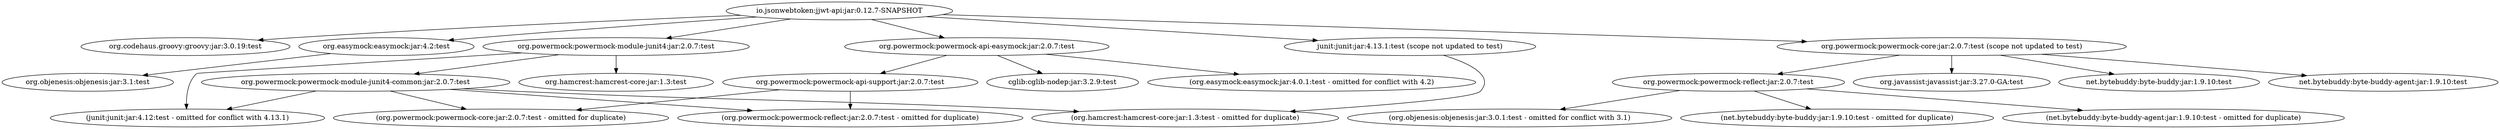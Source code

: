 digraph api {
	"io.jsonwebtoken:jjwt-api:jar:0.12.7-SNAPSHOT" -> "org.codehaus.groovy:groovy:jar:3.0.19:test" ; 
	"io.jsonwebtoken:jjwt-api:jar:0.12.7-SNAPSHOT" -> "org.easymock:easymock:jar:4.2:test" ; 
	"io.jsonwebtoken:jjwt-api:jar:0.12.7-SNAPSHOT" -> "org.powermock:powermock-module-junit4:jar:2.0.7:test" ; 
	"io.jsonwebtoken:jjwt-api:jar:0.12.7-SNAPSHOT" -> "org.powermock:powermock-api-easymock:jar:2.0.7:test" ; 
	"io.jsonwebtoken:jjwt-api:jar:0.12.7-SNAPSHOT" -> "org.powermock:powermock-core:jar:2.0.7:test (scope not updated to test)" ; 
	"io.jsonwebtoken:jjwt-api:jar:0.12.7-SNAPSHOT" -> "junit:junit:jar:4.13.1:test (scope not updated to test)" ; 
	"org.easymock:easymock:jar:4.2:test" -> "org.objenesis:objenesis:jar:3.1:test" ; 
	"org.powermock:powermock-module-junit4:jar:2.0.7:test" -> "org.powermock:powermock-module-junit4-common:jar:2.0.7:test" ; 
	"org.powermock:powermock-module-junit4:jar:2.0.7:test" -> "(junit:junit:jar:4.12:test - omitted for conflict with 4.13.1)" ; 
	"org.powermock:powermock-module-junit4:jar:2.0.7:test" -> "org.hamcrest:hamcrest-core:jar:1.3:test" ; 
	"org.powermock:powermock-module-junit4-common:jar:2.0.7:test" -> "(org.powermock:powermock-reflect:jar:2.0.7:test - omitted for duplicate)" ; 
	"org.powermock:powermock-module-junit4-common:jar:2.0.7:test" -> "(org.powermock:powermock-core:jar:2.0.7:test - omitted for duplicate)" ; 
	"org.powermock:powermock-module-junit4-common:jar:2.0.7:test" -> "(junit:junit:jar:4.12:test - omitted for conflict with 4.13.1)" ; 
	"org.powermock:powermock-module-junit4-common:jar:2.0.7:test" -> "(org.hamcrest:hamcrest-core:jar:1.3:test - omitted for duplicate)" ; 
	"org.powermock:powermock-api-easymock:jar:2.0.7:test" -> "org.powermock:powermock-api-support:jar:2.0.7:test" ; 
	"org.powermock:powermock-api-easymock:jar:2.0.7:test" -> "cglib:cglib-nodep:jar:3.2.9:test" ; 
	"org.powermock:powermock-api-easymock:jar:2.0.7:test" -> "(org.easymock:easymock:jar:4.0.1:test - omitted for conflict with 4.2)" ; 
	"org.powermock:powermock-api-support:jar:2.0.7:test" -> "(org.powermock:powermock-reflect:jar:2.0.7:test - omitted for duplicate)" ; 
	"org.powermock:powermock-api-support:jar:2.0.7:test" -> "(org.powermock:powermock-core:jar:2.0.7:test - omitted for duplicate)" ; 
	"org.powermock:powermock-core:jar:2.0.7:test (scope not updated to test)" -> "org.powermock:powermock-reflect:jar:2.0.7:test" ; 
	"org.powermock:powermock-core:jar:2.0.7:test (scope not updated to test)" -> "org.javassist:javassist:jar:3.27.0-GA:test" ; 
	"org.powermock:powermock-core:jar:2.0.7:test (scope not updated to test)" -> "net.bytebuddy:byte-buddy:jar:1.9.10:test" ; 
	"org.powermock:powermock-core:jar:2.0.7:test (scope not updated to test)" -> "net.bytebuddy:byte-buddy-agent:jar:1.9.10:test" ; 
	"org.powermock:powermock-reflect:jar:2.0.7:test" -> "(org.objenesis:objenesis:jar:3.0.1:test - omitted for conflict with 3.1)" ; 
	"org.powermock:powermock-reflect:jar:2.0.7:test" -> "(net.bytebuddy:byte-buddy:jar:1.9.10:test - omitted for duplicate)" ; 
	"org.powermock:powermock-reflect:jar:2.0.7:test" -> "(net.bytebuddy:byte-buddy-agent:jar:1.9.10:test - omitted for duplicate)" ; 
	"junit:junit:jar:4.13.1:test (scope not updated to test)" -> "(org.hamcrest:hamcrest-core:jar:1.3:test - omitted for duplicate)" ; 
}
digraph gson {
	"io.jsonwebtoken:jjwt-gson:jar:0.12.7-SNAPSHOT" -> "io.jsonwebtoken:jjwt-api:jar:0.12.7-SNAPSHOT:compile" ; 
	"io.jsonwebtoken:jjwt-gson:jar:0.12.7-SNAPSHOT" -> "com.google.code.gson:gson:jar:2.9.0:compile" ; 
	"io.jsonwebtoken:jjwt-gson:jar:0.12.7-SNAPSHOT" -> "org.codehaus.groovy:groovy:jar:3.0.19:test" ; 
	"io.jsonwebtoken:jjwt-gson:jar:0.12.7-SNAPSHOT" -> "org.easymock:easymock:jar:4.2:test" ; 
	"io.jsonwebtoken:jjwt-gson:jar:0.12.7-SNAPSHOT" -> "org.powermock:powermock-module-junit4:jar:2.0.7:test" ; 
	"io.jsonwebtoken:jjwt-gson:jar:0.12.7-SNAPSHOT" -> "org.powermock:powermock-api-easymock:jar:2.0.7:test" ; 
	"io.jsonwebtoken:jjwt-gson:jar:0.12.7-SNAPSHOT" -> "org.powermock:powermock-core:jar:2.0.7:test (scope not updated to test)" ; 
	"io.jsonwebtoken:jjwt-gson:jar:0.12.7-SNAPSHOT" -> "junit:junit:jar:4.13.1:test (scope not updated to test)" ; 
	"org.easymock:easymock:jar:4.2:test" -> "org.objenesis:objenesis:jar:3.1:test" ; 
	"org.powermock:powermock-module-junit4:jar:2.0.7:test" -> "org.powermock:powermock-module-junit4-common:jar:2.0.7:test" ; 
	"org.powermock:powermock-module-junit4:jar:2.0.7:test" -> "(junit:junit:jar:4.12:test - omitted for conflict with 4.13.1)" ; 
	"org.powermock:powermock-module-junit4:jar:2.0.7:test" -> "org.hamcrest:hamcrest-core:jar:1.3:test" ; 
	"org.powermock:powermock-module-junit4-common:jar:2.0.7:test" -> "(org.powermock:powermock-reflect:jar:2.0.7:test - omitted for duplicate)" ; 
	"org.powermock:powermock-module-junit4-common:jar:2.0.7:test" -> "(org.powermock:powermock-core:jar:2.0.7:test - omitted for duplicate)" ; 
	"org.powermock:powermock-module-junit4-common:jar:2.0.7:test" -> "(junit:junit:jar:4.12:test - omitted for conflict with 4.13.1)" ; 
	"org.powermock:powermock-module-junit4-common:jar:2.0.7:test" -> "(org.hamcrest:hamcrest-core:jar:1.3:test - omitted for duplicate)" ; 
	"org.powermock:powermock-api-easymock:jar:2.0.7:test" -> "org.powermock:powermock-api-support:jar:2.0.7:test" ; 
	"org.powermock:powermock-api-easymock:jar:2.0.7:test" -> "cglib:cglib-nodep:jar:3.2.9:test" ; 
	"org.powermock:powermock-api-easymock:jar:2.0.7:test" -> "(org.easymock:easymock:jar:4.0.1:test - omitted for conflict with 4.2)" ; 
	"org.powermock:powermock-api-support:jar:2.0.7:test" -> "(org.powermock:powermock-reflect:jar:2.0.7:test - omitted for duplicate)" ; 
	"org.powermock:powermock-api-support:jar:2.0.7:test" -> "(org.powermock:powermock-core:jar:2.0.7:test - omitted for duplicate)" ; 
	"org.powermock:powermock-core:jar:2.0.7:test (scope not updated to test)" -> "org.powermock:powermock-reflect:jar:2.0.7:test" ; 
	"org.powermock:powermock-core:jar:2.0.7:test (scope not updated to test)" -> "org.javassist:javassist:jar:3.27.0-GA:test" ; 
	"org.powermock:powermock-core:jar:2.0.7:test (scope not updated to test)" -> "net.bytebuddy:byte-buddy:jar:1.9.10:test" ; 
	"org.powermock:powermock-core:jar:2.0.7:test (scope not updated to test)" -> "net.bytebuddy:byte-buddy-agent:jar:1.9.10:test" ; 
	"org.powermock:powermock-reflect:jar:2.0.7:test" -> "(org.objenesis:objenesis:jar:3.0.1:test - omitted for conflict with 3.1)" ; 
	"org.powermock:powermock-reflect:jar:2.0.7:test" -> "(net.bytebuddy:byte-buddy:jar:1.9.10:test - omitted for duplicate)" ; 
	"org.powermock:powermock-reflect:jar:2.0.7:test" -> "(net.bytebuddy:byte-buddy-agent:jar:1.9.10:test - omitted for duplicate)" ; 
	"junit:junit:jar:4.13.1:test (scope not updated to test)" -> "(org.hamcrest:hamcrest-core:jar:1.3:test - omitted for duplicate)" ; 
}
digraph jackson {
	"io.jsonwebtoken:jjwt-jackson:jar:0.12.7-SNAPSHOT" -> "io.jsonwebtoken:jjwt-api:jar:0.12.7-SNAPSHOT:compile" ; 
	"io.jsonwebtoken:jjwt-jackson:jar:0.12.7-SNAPSHOT" -> "com.fasterxml.jackson.core:jackson-databind:jar:2.12.7.1:compile" ; 
	"io.jsonwebtoken:jjwt-jackson:jar:0.12.7-SNAPSHOT" -> "org.codehaus.groovy:groovy:jar:3.0.19:test" ; 
	"io.jsonwebtoken:jjwt-jackson:jar:0.12.7-SNAPSHOT" -> "org.easymock:easymock:jar:4.2:test" ; 
	"io.jsonwebtoken:jjwt-jackson:jar:0.12.7-SNAPSHOT" -> "org.powermock:powermock-module-junit4:jar:2.0.7:test" ; 
	"io.jsonwebtoken:jjwt-jackson:jar:0.12.7-SNAPSHOT" -> "org.powermock:powermock-api-easymock:jar:2.0.7:test" ; 
	"io.jsonwebtoken:jjwt-jackson:jar:0.12.7-SNAPSHOT" -> "org.powermock:powermock-core:jar:2.0.7:test (scope not updated to test)" ; 
	"io.jsonwebtoken:jjwt-jackson:jar:0.12.7-SNAPSHOT" -> "junit:junit:jar:4.13.1:test (scope not updated to test)" ; 
	"com.fasterxml.jackson.core:jackson-databind:jar:2.12.7.1:compile" -> "com.fasterxml.jackson.core:jackson-annotations:jar:2.12.7:compile" ; 
	"com.fasterxml.jackson.core:jackson-databind:jar:2.12.7.1:compile" -> "com.fasterxml.jackson.core:jackson-core:jar:2.12.7:compile" ; 
	"org.easymock:easymock:jar:4.2:test" -> "org.objenesis:objenesis:jar:3.1:test" ; 
	"org.powermock:powermock-module-junit4:jar:2.0.7:test" -> "org.powermock:powermock-module-junit4-common:jar:2.0.7:test" ; 
	"org.powermock:powermock-module-junit4:jar:2.0.7:test" -> "(junit:junit:jar:4.12:test - omitted for conflict with 4.13.1)" ; 
	"org.powermock:powermock-module-junit4:jar:2.0.7:test" -> "org.hamcrest:hamcrest-core:jar:1.3:test" ; 
	"org.powermock:powermock-module-junit4-common:jar:2.0.7:test" -> "(org.powermock:powermock-reflect:jar:2.0.7:test - omitted for duplicate)" ; 
	"org.powermock:powermock-module-junit4-common:jar:2.0.7:test" -> "(org.powermock:powermock-core:jar:2.0.7:test - omitted for duplicate)" ; 
	"org.powermock:powermock-module-junit4-common:jar:2.0.7:test" -> "(junit:junit:jar:4.12:test - omitted for conflict with 4.13.1)" ; 
	"org.powermock:powermock-module-junit4-common:jar:2.0.7:test" -> "(org.hamcrest:hamcrest-core:jar:1.3:test - omitted for duplicate)" ; 
	"org.powermock:powermock-api-easymock:jar:2.0.7:test" -> "org.powermock:powermock-api-support:jar:2.0.7:test" ; 
	"org.powermock:powermock-api-easymock:jar:2.0.7:test" -> "cglib:cglib-nodep:jar:3.2.9:test" ; 
	"org.powermock:powermock-api-easymock:jar:2.0.7:test" -> "(org.easymock:easymock:jar:4.0.1:test - omitted for conflict with 4.2)" ; 
	"org.powermock:powermock-api-support:jar:2.0.7:test" -> "(org.powermock:powermock-reflect:jar:2.0.7:test - omitted for duplicate)" ; 
	"org.powermock:powermock-api-support:jar:2.0.7:test" -> "(org.powermock:powermock-core:jar:2.0.7:test - omitted for duplicate)" ; 
	"org.powermock:powermock-core:jar:2.0.7:test (scope not updated to test)" -> "org.powermock:powermock-reflect:jar:2.0.7:test" ; 
	"org.powermock:powermock-core:jar:2.0.7:test (scope not updated to test)" -> "org.javassist:javassist:jar:3.27.0-GA:test" ; 
	"org.powermock:powermock-core:jar:2.0.7:test (scope not updated to test)" -> "net.bytebuddy:byte-buddy:jar:1.9.10:test" ; 
	"org.powermock:powermock-core:jar:2.0.7:test (scope not updated to test)" -> "net.bytebuddy:byte-buddy-agent:jar:1.9.10:test" ; 
	"org.powermock:powermock-reflect:jar:2.0.7:test" -> "(org.objenesis:objenesis:jar:3.0.1:test - omitted for conflict with 3.1)" ; 
	"org.powermock:powermock-reflect:jar:2.0.7:test" -> "(net.bytebuddy:byte-buddy:jar:1.9.10:test - omitted for duplicate)" ; 
	"org.powermock:powermock-reflect:jar:2.0.7:test" -> "(net.bytebuddy:byte-buddy-agent:jar:1.9.10:test - omitted for duplicate)" ; 
	"junit:junit:jar:4.13.1:test (scope not updated to test)" -> "(org.hamcrest:hamcrest-core:jar:1.3:test - omitted for duplicate)" ; 
}
digraph orgjson {
	"io.jsonwebtoken:jjwt-orgjson:jar:0.12.7-SNAPSHOT" -> "io.jsonwebtoken:jjwt-api:jar:0.12.7-SNAPSHOT:compile" ; 
	"io.jsonwebtoken:jjwt-orgjson:jar:0.12.7-SNAPSHOT" -> "org.json:json:jar:20231013:compile" ; 
	"io.jsonwebtoken:jjwt-orgjson:jar:0.12.7-SNAPSHOT" -> "org.codehaus.groovy:groovy:jar:3.0.19:test" ; 
	"io.jsonwebtoken:jjwt-orgjson:jar:0.12.7-SNAPSHOT" -> "org.easymock:easymock:jar:4.2:test" ; 
	"io.jsonwebtoken:jjwt-orgjson:jar:0.12.7-SNAPSHOT" -> "org.powermock:powermock-module-junit4:jar:2.0.7:test" ; 
	"io.jsonwebtoken:jjwt-orgjson:jar:0.12.7-SNAPSHOT" -> "org.powermock:powermock-api-easymock:jar:2.0.7:test" ; 
	"io.jsonwebtoken:jjwt-orgjson:jar:0.12.7-SNAPSHOT" -> "org.powermock:powermock-core:jar:2.0.7:test (scope not updated to test)" ; 
	"io.jsonwebtoken:jjwt-orgjson:jar:0.12.7-SNAPSHOT" -> "junit:junit:jar:4.13.1:test (scope not updated to test)" ; 
	"org.easymock:easymock:jar:4.2:test" -> "org.objenesis:objenesis:jar:3.1:test" ; 
	"org.powermock:powermock-module-junit4:jar:2.0.7:test" -> "org.powermock:powermock-module-junit4-common:jar:2.0.7:test" ; 
	"org.powermock:powermock-module-junit4:jar:2.0.7:test" -> "(junit:junit:jar:4.12:test - omitted for conflict with 4.13.1)" ; 
	"org.powermock:powermock-module-junit4:jar:2.0.7:test" -> "org.hamcrest:hamcrest-core:jar:1.3:test" ; 
	"org.powermock:powermock-module-junit4-common:jar:2.0.7:test" -> "(org.powermock:powermock-reflect:jar:2.0.7:test - omitted for duplicate)" ; 
	"org.powermock:powermock-module-junit4-common:jar:2.0.7:test" -> "(org.powermock:powermock-core:jar:2.0.7:test - omitted for duplicate)" ; 
	"org.powermock:powermock-module-junit4-common:jar:2.0.7:test" -> "(junit:junit:jar:4.12:test - omitted for conflict with 4.13.1)" ; 
	"org.powermock:powermock-module-junit4-common:jar:2.0.7:test" -> "(org.hamcrest:hamcrest-core:jar:1.3:test - omitted for duplicate)" ; 
	"org.powermock:powermock-api-easymock:jar:2.0.7:test" -> "org.powermock:powermock-api-support:jar:2.0.7:test" ; 
	"org.powermock:powermock-api-easymock:jar:2.0.7:test" -> "cglib:cglib-nodep:jar:3.2.9:test" ; 
	"org.powermock:powermock-api-easymock:jar:2.0.7:test" -> "(org.easymock:easymock:jar:4.0.1:test - omitted for conflict with 4.2)" ; 
	"org.powermock:powermock-api-support:jar:2.0.7:test" -> "(org.powermock:powermock-reflect:jar:2.0.7:test - omitted for duplicate)" ; 
	"org.powermock:powermock-api-support:jar:2.0.7:test" -> "(org.powermock:powermock-core:jar:2.0.7:test - omitted for duplicate)" ; 
	"org.powermock:powermock-core:jar:2.0.7:test (scope not updated to test)" -> "org.powermock:powermock-reflect:jar:2.0.7:test" ; 
	"org.powermock:powermock-core:jar:2.0.7:test (scope not updated to test)" -> "org.javassist:javassist:jar:3.27.0-GA:test" ; 
	"org.powermock:powermock-core:jar:2.0.7:test (scope not updated to test)" -> "net.bytebuddy:byte-buddy:jar:1.9.10:test" ; 
	"org.powermock:powermock-core:jar:2.0.7:test (scope not updated to test)" -> "net.bytebuddy:byte-buddy-agent:jar:1.9.10:test" ; 
	"org.powermock:powermock-reflect:jar:2.0.7:test" -> "(org.objenesis:objenesis:jar:3.0.1:test - omitted for conflict with 3.1)" ; 
	"org.powermock:powermock-reflect:jar:2.0.7:test" -> "(net.bytebuddy:byte-buddy:jar:1.9.10:test - omitted for duplicate)" ; 
	"org.powermock:powermock-reflect:jar:2.0.7:test" -> "(net.bytebuddy:byte-buddy-agent:jar:1.9.10:test - omitted for duplicate)" ; 
	"junit:junit:jar:4.13.1:test (scope not updated to test)" -> "(org.hamcrest:hamcrest-core:jar:1.3:test - omitted for duplicate)" ; 
}
digraph impl {
	"io.jsonwebtoken:jjwt-impl:jar:0.12.7-SNAPSHOT" -> "io.jsonwebtoken:jjwt-api:jar:0.12.7-SNAPSHOT:compile" ; 
	"io.jsonwebtoken:jjwt-impl:jar:0.12.7-SNAPSHOT" -> "org.bouncycastle:bcprov-jdk18on:jar:1.78:test" ; 
	"io.jsonwebtoken:jjwt-impl:jar:0.12.7-SNAPSHOT" -> "org.bouncycastle:bcpkix-jdk18on:jar:1.78:test" ; 
	"io.jsonwebtoken:jjwt-impl:jar:0.12.7-SNAPSHOT" -> "io.jsonwebtoken:jjwt-jackson:jar:0.12.7-SNAPSHOT:test" ; 
	"io.jsonwebtoken:jjwt-impl:jar:0.12.7-SNAPSHOT" -> "io.jsonwebtoken:jjwt-orgjson:jar:0.12.7-SNAPSHOT:test" ; 
	"io.jsonwebtoken:jjwt-impl:jar:0.12.7-SNAPSHOT" -> "io.jsonwebtoken:jjwt-gson:jar:0.12.7-SNAPSHOT:test" ; 
	"io.jsonwebtoken:jjwt-impl:jar:0.12.7-SNAPSHOT" -> "org.codehaus.groovy:groovy:jar:3.0.19:test" ; 
	"io.jsonwebtoken:jjwt-impl:jar:0.12.7-SNAPSHOT" -> "org.easymock:easymock:jar:4.2:test" ; 
	"io.jsonwebtoken:jjwt-impl:jar:0.12.7-SNAPSHOT" -> "org.powermock:powermock-module-junit4:jar:2.0.7:test" ; 
	"io.jsonwebtoken:jjwt-impl:jar:0.12.7-SNAPSHOT" -> "org.powermock:powermock-api-easymock:jar:2.0.7:test" ; 
	"io.jsonwebtoken:jjwt-impl:jar:0.12.7-SNAPSHOT" -> "org.powermock:powermock-core:jar:2.0.7:test (scope not updated to test)" ; 
	"io.jsonwebtoken:jjwt-impl:jar:0.12.7-SNAPSHOT" -> "junit:junit:jar:4.13.1:test (scope not updated to test)" ; 
	"org.bouncycastle:bcpkix-jdk18on:jar:1.78:test" -> "(org.bouncycastle:bcprov-jdk18on:jar:1.78:test - version managed from 1.78; scope managed from compile; omitted for duplicate)" ; 
	"org.bouncycastle:bcpkix-jdk18on:jar:1.78:test" -> "org.bouncycastle:bcutil-jdk18on:jar:1.78:test" ; 
	"org.bouncycastle:bcutil-jdk18on:jar:1.78:test" -> "(org.bouncycastle:bcprov-jdk18on:jar:1.78:test - version managed from 1.78; scope managed from compile; omitted for duplicate)" ; 
	"org.easymock:easymock:jar:4.2:test" -> "org.objenesis:objenesis:jar:3.1:test" ; 
	"org.powermock:powermock-module-junit4:jar:2.0.7:test" -> "org.powermock:powermock-module-junit4-common:jar:2.0.7:test" ; 
	"org.powermock:powermock-module-junit4:jar:2.0.7:test" -> "(junit:junit:jar:4.12:test - omitted for conflict with 4.13.1)" ; 
	"org.powermock:powermock-module-junit4:jar:2.0.7:test" -> "org.hamcrest:hamcrest-core:jar:1.3:test" ; 
	"org.powermock:powermock-module-junit4-common:jar:2.0.7:test" -> "(org.powermock:powermock-reflect:jar:2.0.7:test - omitted for duplicate)" ; 
	"org.powermock:powermock-module-junit4-common:jar:2.0.7:test" -> "(org.powermock:powermock-core:jar:2.0.7:test - omitted for duplicate)" ; 
	"org.powermock:powermock-module-junit4-common:jar:2.0.7:test" -> "(junit:junit:jar:4.12:test - omitted for conflict with 4.13.1)" ; 
	"org.powermock:powermock-module-junit4-common:jar:2.0.7:test" -> "(org.hamcrest:hamcrest-core:jar:1.3:test - omitted for duplicate)" ; 
	"org.powermock:powermock-api-easymock:jar:2.0.7:test" -> "org.powermock:powermock-api-support:jar:2.0.7:test" ; 
	"org.powermock:powermock-api-easymock:jar:2.0.7:test" -> "cglib:cglib-nodep:jar:3.2.9:test" ; 
	"org.powermock:powermock-api-easymock:jar:2.0.7:test" -> "(org.easymock:easymock:jar:4.0.1:test - omitted for conflict with 4.2)" ; 
	"org.powermock:powermock-api-support:jar:2.0.7:test" -> "(org.powermock:powermock-reflect:jar:2.0.7:test - omitted for duplicate)" ; 
	"org.powermock:powermock-api-support:jar:2.0.7:test" -> "(org.powermock:powermock-core:jar:2.0.7:test - omitted for duplicate)" ; 
	"org.powermock:powermock-core:jar:2.0.7:test (scope not updated to test)" -> "org.powermock:powermock-reflect:jar:2.0.7:test" ; 
	"org.powermock:powermock-core:jar:2.0.7:test (scope not updated to test)" -> "org.javassist:javassist:jar:3.27.0-GA:test" ; 
	"org.powermock:powermock-core:jar:2.0.7:test (scope not updated to test)" -> "net.bytebuddy:byte-buddy:jar:1.9.10:test" ; 
	"org.powermock:powermock-core:jar:2.0.7:test (scope not updated to test)" -> "net.bytebuddy:byte-buddy-agent:jar:1.9.10:test" ; 
	"org.powermock:powermock-reflect:jar:2.0.7:test" -> "(org.objenesis:objenesis:jar:3.0.1:test - omitted for conflict with 3.1)" ; 
	"org.powermock:powermock-reflect:jar:2.0.7:test" -> "(net.bytebuddy:byte-buddy:jar:1.9.10:test - omitted for duplicate)" ; 
	"org.powermock:powermock-reflect:jar:2.0.7:test" -> "(net.bytebuddy:byte-buddy-agent:jar:1.9.10:test - omitted for duplicate)" ; 
	"junit:junit:jar:4.13.1:test (scope not updated to test)" -> "(org.hamcrest:hamcrest-core:jar:1.3:test - omitted for duplicate)" ; 
}
